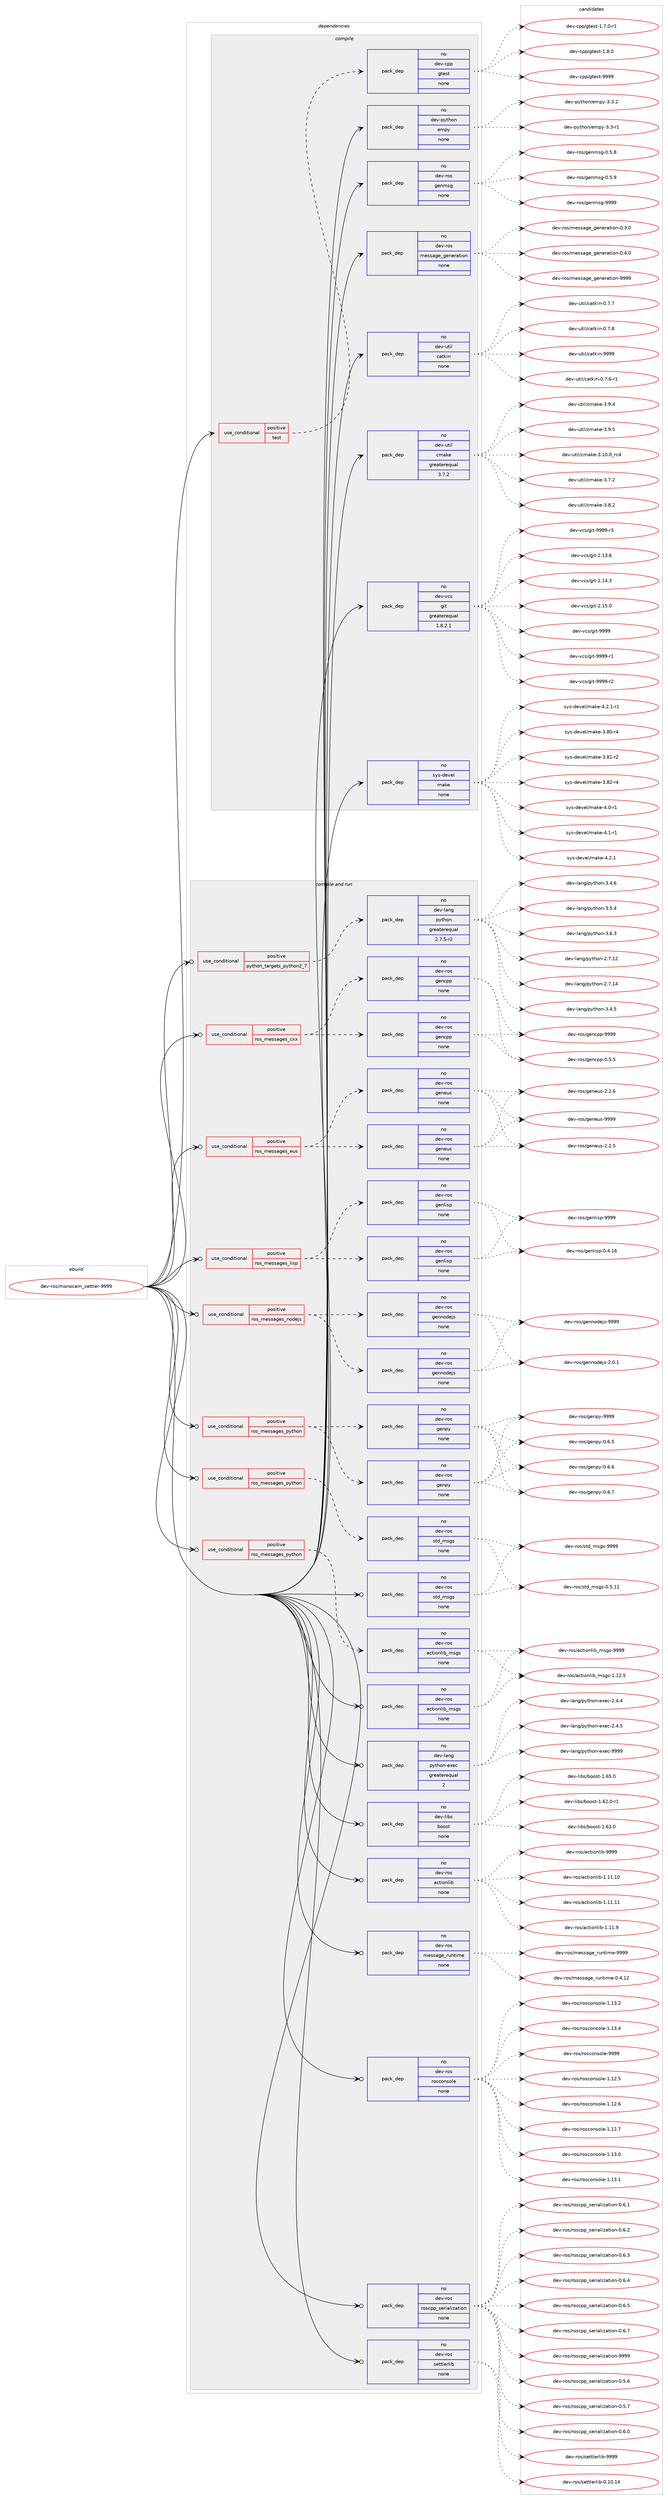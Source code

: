 digraph prolog {

# *************
# Graph options
# *************

newrank=true;
concentrate=true;
compound=true;
graph [rankdir=LR,fontname=Helvetica,fontsize=10,ranksep=1.5];#, ranksep=2.5, nodesep=0.2];
edge  [arrowhead=vee];
node  [fontname=Helvetica,fontsize=10];

# **********
# The ebuild
# **********

subgraph cluster_leftcol {
color=gray;
rank=same;
label=<<i>ebuild</i>>;
id [label="dev-ros/monocam_settler-9999", color=red, width=4, href="../dev-ros/monocam_settler-9999.svg"];
}

# ****************
# The dependencies
# ****************

subgraph cluster_midcol {
color=gray;
label=<<i>dependencies</i>>;
subgraph cluster_compile {
fillcolor="#eeeeee";
style=filled;
label=<<i>compile</i>>;
subgraph cond45803 {
dependency204711 [label=<<TABLE BORDER="0" CELLBORDER="1" CELLSPACING="0" CELLPADDING="4"><TR><TD ROWSPAN="3" CELLPADDING="10">use_conditional</TD></TR><TR><TD>positive</TD></TR><TR><TD>test</TD></TR></TABLE>>, shape=none, color=red];
subgraph pack154921 {
dependency204712 [label=<<TABLE BORDER="0" CELLBORDER="1" CELLSPACING="0" CELLPADDING="4" WIDTH="220"><TR><TD ROWSPAN="6" CELLPADDING="30">pack_dep</TD></TR><TR><TD WIDTH="110">no</TD></TR><TR><TD>dev-cpp</TD></TR><TR><TD>gtest</TD></TR><TR><TD>none</TD></TR><TR><TD></TD></TR></TABLE>>, shape=none, color=blue];
}
dependency204711:e -> dependency204712:w [weight=20,style="dashed",arrowhead="vee"];
}
id:e -> dependency204711:w [weight=20,style="solid",arrowhead="vee"];
subgraph pack154922 {
dependency204713 [label=<<TABLE BORDER="0" CELLBORDER="1" CELLSPACING="0" CELLPADDING="4" WIDTH="220"><TR><TD ROWSPAN="6" CELLPADDING="30">pack_dep</TD></TR><TR><TD WIDTH="110">no</TD></TR><TR><TD>dev-python</TD></TR><TR><TD>empy</TD></TR><TR><TD>none</TD></TR><TR><TD></TD></TR></TABLE>>, shape=none, color=blue];
}
id:e -> dependency204713:w [weight=20,style="solid",arrowhead="vee"];
subgraph pack154923 {
dependency204714 [label=<<TABLE BORDER="0" CELLBORDER="1" CELLSPACING="0" CELLPADDING="4" WIDTH="220"><TR><TD ROWSPAN="6" CELLPADDING="30">pack_dep</TD></TR><TR><TD WIDTH="110">no</TD></TR><TR><TD>dev-ros</TD></TR><TR><TD>genmsg</TD></TR><TR><TD>none</TD></TR><TR><TD></TD></TR></TABLE>>, shape=none, color=blue];
}
id:e -> dependency204714:w [weight=20,style="solid",arrowhead="vee"];
subgraph pack154924 {
dependency204715 [label=<<TABLE BORDER="0" CELLBORDER="1" CELLSPACING="0" CELLPADDING="4" WIDTH="220"><TR><TD ROWSPAN="6" CELLPADDING="30">pack_dep</TD></TR><TR><TD WIDTH="110">no</TD></TR><TR><TD>dev-ros</TD></TR><TR><TD>message_generation</TD></TR><TR><TD>none</TD></TR><TR><TD></TD></TR></TABLE>>, shape=none, color=blue];
}
id:e -> dependency204715:w [weight=20,style="solid",arrowhead="vee"];
subgraph pack154925 {
dependency204716 [label=<<TABLE BORDER="0" CELLBORDER="1" CELLSPACING="0" CELLPADDING="4" WIDTH="220"><TR><TD ROWSPAN="6" CELLPADDING="30">pack_dep</TD></TR><TR><TD WIDTH="110">no</TD></TR><TR><TD>dev-util</TD></TR><TR><TD>catkin</TD></TR><TR><TD>none</TD></TR><TR><TD></TD></TR></TABLE>>, shape=none, color=blue];
}
id:e -> dependency204716:w [weight=20,style="solid",arrowhead="vee"];
subgraph pack154926 {
dependency204717 [label=<<TABLE BORDER="0" CELLBORDER="1" CELLSPACING="0" CELLPADDING="4" WIDTH="220"><TR><TD ROWSPAN="6" CELLPADDING="30">pack_dep</TD></TR><TR><TD WIDTH="110">no</TD></TR><TR><TD>dev-util</TD></TR><TR><TD>cmake</TD></TR><TR><TD>greaterequal</TD></TR><TR><TD>3.7.2</TD></TR></TABLE>>, shape=none, color=blue];
}
id:e -> dependency204717:w [weight=20,style="solid",arrowhead="vee"];
subgraph pack154927 {
dependency204718 [label=<<TABLE BORDER="0" CELLBORDER="1" CELLSPACING="0" CELLPADDING="4" WIDTH="220"><TR><TD ROWSPAN="6" CELLPADDING="30">pack_dep</TD></TR><TR><TD WIDTH="110">no</TD></TR><TR><TD>dev-vcs</TD></TR><TR><TD>git</TD></TR><TR><TD>greaterequal</TD></TR><TR><TD>1.8.2.1</TD></TR></TABLE>>, shape=none, color=blue];
}
id:e -> dependency204718:w [weight=20,style="solid",arrowhead="vee"];
subgraph pack154928 {
dependency204719 [label=<<TABLE BORDER="0" CELLBORDER="1" CELLSPACING="0" CELLPADDING="4" WIDTH="220"><TR><TD ROWSPAN="6" CELLPADDING="30">pack_dep</TD></TR><TR><TD WIDTH="110">no</TD></TR><TR><TD>sys-devel</TD></TR><TR><TD>make</TD></TR><TR><TD>none</TD></TR><TR><TD></TD></TR></TABLE>>, shape=none, color=blue];
}
id:e -> dependency204719:w [weight=20,style="solid",arrowhead="vee"];
}
subgraph cluster_compileandrun {
fillcolor="#eeeeee";
style=filled;
label=<<i>compile and run</i>>;
subgraph cond45804 {
dependency204720 [label=<<TABLE BORDER="0" CELLBORDER="1" CELLSPACING="0" CELLPADDING="4"><TR><TD ROWSPAN="3" CELLPADDING="10">use_conditional</TD></TR><TR><TD>positive</TD></TR><TR><TD>python_targets_python2_7</TD></TR></TABLE>>, shape=none, color=red];
subgraph pack154929 {
dependency204721 [label=<<TABLE BORDER="0" CELLBORDER="1" CELLSPACING="0" CELLPADDING="4" WIDTH="220"><TR><TD ROWSPAN="6" CELLPADDING="30">pack_dep</TD></TR><TR><TD WIDTH="110">no</TD></TR><TR><TD>dev-lang</TD></TR><TR><TD>python</TD></TR><TR><TD>greaterequal</TD></TR><TR><TD>2.7.5-r2</TD></TR></TABLE>>, shape=none, color=blue];
}
dependency204720:e -> dependency204721:w [weight=20,style="dashed",arrowhead="vee"];
}
id:e -> dependency204720:w [weight=20,style="solid",arrowhead="odotvee"];
subgraph cond45805 {
dependency204722 [label=<<TABLE BORDER="0" CELLBORDER="1" CELLSPACING="0" CELLPADDING="4"><TR><TD ROWSPAN="3" CELLPADDING="10">use_conditional</TD></TR><TR><TD>positive</TD></TR><TR><TD>ros_messages_cxx</TD></TR></TABLE>>, shape=none, color=red];
subgraph pack154930 {
dependency204723 [label=<<TABLE BORDER="0" CELLBORDER="1" CELLSPACING="0" CELLPADDING="4" WIDTH="220"><TR><TD ROWSPAN="6" CELLPADDING="30">pack_dep</TD></TR><TR><TD WIDTH="110">no</TD></TR><TR><TD>dev-ros</TD></TR><TR><TD>gencpp</TD></TR><TR><TD>none</TD></TR><TR><TD></TD></TR></TABLE>>, shape=none, color=blue];
}
dependency204722:e -> dependency204723:w [weight=20,style="dashed",arrowhead="vee"];
subgraph pack154931 {
dependency204724 [label=<<TABLE BORDER="0" CELLBORDER="1" CELLSPACING="0" CELLPADDING="4" WIDTH="220"><TR><TD ROWSPAN="6" CELLPADDING="30">pack_dep</TD></TR><TR><TD WIDTH="110">no</TD></TR><TR><TD>dev-ros</TD></TR><TR><TD>gencpp</TD></TR><TR><TD>none</TD></TR><TR><TD></TD></TR></TABLE>>, shape=none, color=blue];
}
dependency204722:e -> dependency204724:w [weight=20,style="dashed",arrowhead="vee"];
}
id:e -> dependency204722:w [weight=20,style="solid",arrowhead="odotvee"];
subgraph cond45806 {
dependency204725 [label=<<TABLE BORDER="0" CELLBORDER="1" CELLSPACING="0" CELLPADDING="4"><TR><TD ROWSPAN="3" CELLPADDING="10">use_conditional</TD></TR><TR><TD>positive</TD></TR><TR><TD>ros_messages_eus</TD></TR></TABLE>>, shape=none, color=red];
subgraph pack154932 {
dependency204726 [label=<<TABLE BORDER="0" CELLBORDER="1" CELLSPACING="0" CELLPADDING="4" WIDTH="220"><TR><TD ROWSPAN="6" CELLPADDING="30">pack_dep</TD></TR><TR><TD WIDTH="110">no</TD></TR><TR><TD>dev-ros</TD></TR><TR><TD>geneus</TD></TR><TR><TD>none</TD></TR><TR><TD></TD></TR></TABLE>>, shape=none, color=blue];
}
dependency204725:e -> dependency204726:w [weight=20,style="dashed",arrowhead="vee"];
subgraph pack154933 {
dependency204727 [label=<<TABLE BORDER="0" CELLBORDER="1" CELLSPACING="0" CELLPADDING="4" WIDTH="220"><TR><TD ROWSPAN="6" CELLPADDING="30">pack_dep</TD></TR><TR><TD WIDTH="110">no</TD></TR><TR><TD>dev-ros</TD></TR><TR><TD>geneus</TD></TR><TR><TD>none</TD></TR><TR><TD></TD></TR></TABLE>>, shape=none, color=blue];
}
dependency204725:e -> dependency204727:w [weight=20,style="dashed",arrowhead="vee"];
}
id:e -> dependency204725:w [weight=20,style="solid",arrowhead="odotvee"];
subgraph cond45807 {
dependency204728 [label=<<TABLE BORDER="0" CELLBORDER="1" CELLSPACING="0" CELLPADDING="4"><TR><TD ROWSPAN="3" CELLPADDING="10">use_conditional</TD></TR><TR><TD>positive</TD></TR><TR><TD>ros_messages_lisp</TD></TR></TABLE>>, shape=none, color=red];
subgraph pack154934 {
dependency204729 [label=<<TABLE BORDER="0" CELLBORDER="1" CELLSPACING="0" CELLPADDING="4" WIDTH="220"><TR><TD ROWSPAN="6" CELLPADDING="30">pack_dep</TD></TR><TR><TD WIDTH="110">no</TD></TR><TR><TD>dev-ros</TD></TR><TR><TD>genlisp</TD></TR><TR><TD>none</TD></TR><TR><TD></TD></TR></TABLE>>, shape=none, color=blue];
}
dependency204728:e -> dependency204729:w [weight=20,style="dashed",arrowhead="vee"];
subgraph pack154935 {
dependency204730 [label=<<TABLE BORDER="0" CELLBORDER="1" CELLSPACING="0" CELLPADDING="4" WIDTH="220"><TR><TD ROWSPAN="6" CELLPADDING="30">pack_dep</TD></TR><TR><TD WIDTH="110">no</TD></TR><TR><TD>dev-ros</TD></TR><TR><TD>genlisp</TD></TR><TR><TD>none</TD></TR><TR><TD></TD></TR></TABLE>>, shape=none, color=blue];
}
dependency204728:e -> dependency204730:w [weight=20,style="dashed",arrowhead="vee"];
}
id:e -> dependency204728:w [weight=20,style="solid",arrowhead="odotvee"];
subgraph cond45808 {
dependency204731 [label=<<TABLE BORDER="0" CELLBORDER="1" CELLSPACING="0" CELLPADDING="4"><TR><TD ROWSPAN="3" CELLPADDING="10">use_conditional</TD></TR><TR><TD>positive</TD></TR><TR><TD>ros_messages_nodejs</TD></TR></TABLE>>, shape=none, color=red];
subgraph pack154936 {
dependency204732 [label=<<TABLE BORDER="0" CELLBORDER="1" CELLSPACING="0" CELLPADDING="4" WIDTH="220"><TR><TD ROWSPAN="6" CELLPADDING="30">pack_dep</TD></TR><TR><TD WIDTH="110">no</TD></TR><TR><TD>dev-ros</TD></TR><TR><TD>gennodejs</TD></TR><TR><TD>none</TD></TR><TR><TD></TD></TR></TABLE>>, shape=none, color=blue];
}
dependency204731:e -> dependency204732:w [weight=20,style="dashed",arrowhead="vee"];
subgraph pack154937 {
dependency204733 [label=<<TABLE BORDER="0" CELLBORDER="1" CELLSPACING="0" CELLPADDING="4" WIDTH="220"><TR><TD ROWSPAN="6" CELLPADDING="30">pack_dep</TD></TR><TR><TD WIDTH="110">no</TD></TR><TR><TD>dev-ros</TD></TR><TR><TD>gennodejs</TD></TR><TR><TD>none</TD></TR><TR><TD></TD></TR></TABLE>>, shape=none, color=blue];
}
dependency204731:e -> dependency204733:w [weight=20,style="dashed",arrowhead="vee"];
}
id:e -> dependency204731:w [weight=20,style="solid",arrowhead="odotvee"];
subgraph cond45809 {
dependency204734 [label=<<TABLE BORDER="0" CELLBORDER="1" CELLSPACING="0" CELLPADDING="4"><TR><TD ROWSPAN="3" CELLPADDING="10">use_conditional</TD></TR><TR><TD>positive</TD></TR><TR><TD>ros_messages_python</TD></TR></TABLE>>, shape=none, color=red];
subgraph pack154938 {
dependency204735 [label=<<TABLE BORDER="0" CELLBORDER="1" CELLSPACING="0" CELLPADDING="4" WIDTH="220"><TR><TD ROWSPAN="6" CELLPADDING="30">pack_dep</TD></TR><TR><TD WIDTH="110">no</TD></TR><TR><TD>dev-ros</TD></TR><TR><TD>actionlib_msgs</TD></TR><TR><TD>none</TD></TR><TR><TD></TD></TR></TABLE>>, shape=none, color=blue];
}
dependency204734:e -> dependency204735:w [weight=20,style="dashed",arrowhead="vee"];
}
id:e -> dependency204734:w [weight=20,style="solid",arrowhead="odotvee"];
subgraph cond45810 {
dependency204736 [label=<<TABLE BORDER="0" CELLBORDER="1" CELLSPACING="0" CELLPADDING="4"><TR><TD ROWSPAN="3" CELLPADDING="10">use_conditional</TD></TR><TR><TD>positive</TD></TR><TR><TD>ros_messages_python</TD></TR></TABLE>>, shape=none, color=red];
subgraph pack154939 {
dependency204737 [label=<<TABLE BORDER="0" CELLBORDER="1" CELLSPACING="0" CELLPADDING="4" WIDTH="220"><TR><TD ROWSPAN="6" CELLPADDING="30">pack_dep</TD></TR><TR><TD WIDTH="110">no</TD></TR><TR><TD>dev-ros</TD></TR><TR><TD>genpy</TD></TR><TR><TD>none</TD></TR><TR><TD></TD></TR></TABLE>>, shape=none, color=blue];
}
dependency204736:e -> dependency204737:w [weight=20,style="dashed",arrowhead="vee"];
subgraph pack154940 {
dependency204738 [label=<<TABLE BORDER="0" CELLBORDER="1" CELLSPACING="0" CELLPADDING="4" WIDTH="220"><TR><TD ROWSPAN="6" CELLPADDING="30">pack_dep</TD></TR><TR><TD WIDTH="110">no</TD></TR><TR><TD>dev-ros</TD></TR><TR><TD>genpy</TD></TR><TR><TD>none</TD></TR><TR><TD></TD></TR></TABLE>>, shape=none, color=blue];
}
dependency204736:e -> dependency204738:w [weight=20,style="dashed",arrowhead="vee"];
}
id:e -> dependency204736:w [weight=20,style="solid",arrowhead="odotvee"];
subgraph cond45811 {
dependency204739 [label=<<TABLE BORDER="0" CELLBORDER="1" CELLSPACING="0" CELLPADDING="4"><TR><TD ROWSPAN="3" CELLPADDING="10">use_conditional</TD></TR><TR><TD>positive</TD></TR><TR><TD>ros_messages_python</TD></TR></TABLE>>, shape=none, color=red];
subgraph pack154941 {
dependency204740 [label=<<TABLE BORDER="0" CELLBORDER="1" CELLSPACING="0" CELLPADDING="4" WIDTH="220"><TR><TD ROWSPAN="6" CELLPADDING="30">pack_dep</TD></TR><TR><TD WIDTH="110">no</TD></TR><TR><TD>dev-ros</TD></TR><TR><TD>std_msgs</TD></TR><TR><TD>none</TD></TR><TR><TD></TD></TR></TABLE>>, shape=none, color=blue];
}
dependency204739:e -> dependency204740:w [weight=20,style="dashed",arrowhead="vee"];
}
id:e -> dependency204739:w [weight=20,style="solid",arrowhead="odotvee"];
subgraph pack154942 {
dependency204741 [label=<<TABLE BORDER="0" CELLBORDER="1" CELLSPACING="0" CELLPADDING="4" WIDTH="220"><TR><TD ROWSPAN="6" CELLPADDING="30">pack_dep</TD></TR><TR><TD WIDTH="110">no</TD></TR><TR><TD>dev-lang</TD></TR><TR><TD>python-exec</TD></TR><TR><TD>greaterequal</TD></TR><TR><TD>2</TD></TR></TABLE>>, shape=none, color=blue];
}
id:e -> dependency204741:w [weight=20,style="solid",arrowhead="odotvee"];
subgraph pack154943 {
dependency204742 [label=<<TABLE BORDER="0" CELLBORDER="1" CELLSPACING="0" CELLPADDING="4" WIDTH="220"><TR><TD ROWSPAN="6" CELLPADDING="30">pack_dep</TD></TR><TR><TD WIDTH="110">no</TD></TR><TR><TD>dev-libs</TD></TR><TR><TD>boost</TD></TR><TR><TD>none</TD></TR><TR><TD></TD></TR></TABLE>>, shape=none, color=blue];
}
id:e -> dependency204742:w [weight=20,style="solid",arrowhead="odotvee"];
subgraph pack154944 {
dependency204743 [label=<<TABLE BORDER="0" CELLBORDER="1" CELLSPACING="0" CELLPADDING="4" WIDTH="220"><TR><TD ROWSPAN="6" CELLPADDING="30">pack_dep</TD></TR><TR><TD WIDTH="110">no</TD></TR><TR><TD>dev-ros</TD></TR><TR><TD>actionlib</TD></TR><TR><TD>none</TD></TR><TR><TD></TD></TR></TABLE>>, shape=none, color=blue];
}
id:e -> dependency204743:w [weight=20,style="solid",arrowhead="odotvee"];
subgraph pack154945 {
dependency204744 [label=<<TABLE BORDER="0" CELLBORDER="1" CELLSPACING="0" CELLPADDING="4" WIDTH="220"><TR><TD ROWSPAN="6" CELLPADDING="30">pack_dep</TD></TR><TR><TD WIDTH="110">no</TD></TR><TR><TD>dev-ros</TD></TR><TR><TD>actionlib_msgs</TD></TR><TR><TD>none</TD></TR><TR><TD></TD></TR></TABLE>>, shape=none, color=blue];
}
id:e -> dependency204744:w [weight=20,style="solid",arrowhead="odotvee"];
subgraph pack154946 {
dependency204745 [label=<<TABLE BORDER="0" CELLBORDER="1" CELLSPACING="0" CELLPADDING="4" WIDTH="220"><TR><TD ROWSPAN="6" CELLPADDING="30">pack_dep</TD></TR><TR><TD WIDTH="110">no</TD></TR><TR><TD>dev-ros</TD></TR><TR><TD>message_runtime</TD></TR><TR><TD>none</TD></TR><TR><TD></TD></TR></TABLE>>, shape=none, color=blue];
}
id:e -> dependency204745:w [weight=20,style="solid",arrowhead="odotvee"];
subgraph pack154947 {
dependency204746 [label=<<TABLE BORDER="0" CELLBORDER="1" CELLSPACING="0" CELLPADDING="4" WIDTH="220"><TR><TD ROWSPAN="6" CELLPADDING="30">pack_dep</TD></TR><TR><TD WIDTH="110">no</TD></TR><TR><TD>dev-ros</TD></TR><TR><TD>rosconsole</TD></TR><TR><TD>none</TD></TR><TR><TD></TD></TR></TABLE>>, shape=none, color=blue];
}
id:e -> dependency204746:w [weight=20,style="solid",arrowhead="odotvee"];
subgraph pack154948 {
dependency204747 [label=<<TABLE BORDER="0" CELLBORDER="1" CELLSPACING="0" CELLPADDING="4" WIDTH="220"><TR><TD ROWSPAN="6" CELLPADDING="30">pack_dep</TD></TR><TR><TD WIDTH="110">no</TD></TR><TR><TD>dev-ros</TD></TR><TR><TD>roscpp_serialization</TD></TR><TR><TD>none</TD></TR><TR><TD></TD></TR></TABLE>>, shape=none, color=blue];
}
id:e -> dependency204747:w [weight=20,style="solid",arrowhead="odotvee"];
subgraph pack154949 {
dependency204748 [label=<<TABLE BORDER="0" CELLBORDER="1" CELLSPACING="0" CELLPADDING="4" WIDTH="220"><TR><TD ROWSPAN="6" CELLPADDING="30">pack_dep</TD></TR><TR><TD WIDTH="110">no</TD></TR><TR><TD>dev-ros</TD></TR><TR><TD>settlerlib</TD></TR><TR><TD>none</TD></TR><TR><TD></TD></TR></TABLE>>, shape=none, color=blue];
}
id:e -> dependency204748:w [weight=20,style="solid",arrowhead="odotvee"];
subgraph pack154950 {
dependency204749 [label=<<TABLE BORDER="0" CELLBORDER="1" CELLSPACING="0" CELLPADDING="4" WIDTH="220"><TR><TD ROWSPAN="6" CELLPADDING="30">pack_dep</TD></TR><TR><TD WIDTH="110">no</TD></TR><TR><TD>dev-ros</TD></TR><TR><TD>std_msgs</TD></TR><TR><TD>none</TD></TR><TR><TD></TD></TR></TABLE>>, shape=none, color=blue];
}
id:e -> dependency204749:w [weight=20,style="solid",arrowhead="odotvee"];
}
subgraph cluster_run {
fillcolor="#eeeeee";
style=filled;
label=<<i>run</i>>;
}
}

# **************
# The candidates
# **************

subgraph cluster_choices {
rank=same;
color=gray;
label=<<i>candidates</i>>;

subgraph choice154921 {
color=black;
nodesep=1;
choice1001011184599112112471031161011151164549465546484511449 [label="dev-cpp/gtest-1.7.0-r1", color=red, width=4,href="../dev-cpp/gtest-1.7.0-r1.svg"];
choice100101118459911211247103116101115116454946564648 [label="dev-cpp/gtest-1.8.0", color=red, width=4,href="../dev-cpp/gtest-1.8.0.svg"];
choice1001011184599112112471031161011151164557575757 [label="dev-cpp/gtest-9999", color=red, width=4,href="../dev-cpp/gtest-9999.svg"];
dependency204712:e -> choice1001011184599112112471031161011151164549465546484511449:w [style=dotted,weight="100"];
dependency204712:e -> choice100101118459911211247103116101115116454946564648:w [style=dotted,weight="100"];
dependency204712:e -> choice1001011184599112112471031161011151164557575757:w [style=dotted,weight="100"];
}
subgraph choice154922 {
color=black;
nodesep=1;
choice1001011184511212111610411111047101109112121455146514511449 [label="dev-python/empy-3.3-r1", color=red, width=4,href="../dev-python/empy-3.3-r1.svg"];
choice1001011184511212111610411111047101109112121455146514650 [label="dev-python/empy-3.3.2", color=red, width=4,href="../dev-python/empy-3.3.2.svg"];
dependency204713:e -> choice1001011184511212111610411111047101109112121455146514511449:w [style=dotted,weight="100"];
dependency204713:e -> choice1001011184511212111610411111047101109112121455146514650:w [style=dotted,weight="100"];
}
subgraph choice154923 {
color=black;
nodesep=1;
choice1001011184511411111547103101110109115103454846534656 [label="dev-ros/genmsg-0.5.8", color=red, width=4,href="../dev-ros/genmsg-0.5.8.svg"];
choice1001011184511411111547103101110109115103454846534657 [label="dev-ros/genmsg-0.5.9", color=red, width=4,href="../dev-ros/genmsg-0.5.9.svg"];
choice10010111845114111115471031011101091151034557575757 [label="dev-ros/genmsg-9999", color=red, width=4,href="../dev-ros/genmsg-9999.svg"];
dependency204714:e -> choice1001011184511411111547103101110109115103454846534656:w [style=dotted,weight="100"];
dependency204714:e -> choice1001011184511411111547103101110109115103454846534657:w [style=dotted,weight="100"];
dependency204714:e -> choice10010111845114111115471031011101091151034557575757:w [style=dotted,weight="100"];
}
subgraph choice154924 {
color=black;
nodesep=1;
choice1001011184511411111547109101115115971031019510310111010111497116105111110454846514648 [label="dev-ros/message_generation-0.3.0", color=red, width=4,href="../dev-ros/message_generation-0.3.0.svg"];
choice1001011184511411111547109101115115971031019510310111010111497116105111110454846524648 [label="dev-ros/message_generation-0.4.0", color=red, width=4,href="../dev-ros/message_generation-0.4.0.svg"];
choice10010111845114111115471091011151159710310195103101110101114971161051111104557575757 [label="dev-ros/message_generation-9999", color=red, width=4,href="../dev-ros/message_generation-9999.svg"];
dependency204715:e -> choice1001011184511411111547109101115115971031019510310111010111497116105111110454846514648:w [style=dotted,weight="100"];
dependency204715:e -> choice1001011184511411111547109101115115971031019510310111010111497116105111110454846524648:w [style=dotted,weight="100"];
dependency204715:e -> choice10010111845114111115471091011151159710310195103101110101114971161051111104557575757:w [style=dotted,weight="100"];
}
subgraph choice154925 {
color=black;
nodesep=1;
choice100101118451171161051084799971161071051104548465546544511449 [label="dev-util/catkin-0.7.6-r1", color=red, width=4,href="../dev-util/catkin-0.7.6-r1.svg"];
choice10010111845117116105108479997116107105110454846554655 [label="dev-util/catkin-0.7.7", color=red, width=4,href="../dev-util/catkin-0.7.7.svg"];
choice10010111845117116105108479997116107105110454846554656 [label="dev-util/catkin-0.7.8", color=red, width=4,href="../dev-util/catkin-0.7.8.svg"];
choice100101118451171161051084799971161071051104557575757 [label="dev-util/catkin-9999", color=red, width=4,href="../dev-util/catkin-9999.svg"];
dependency204716:e -> choice100101118451171161051084799971161071051104548465546544511449:w [style=dotted,weight="100"];
dependency204716:e -> choice10010111845117116105108479997116107105110454846554655:w [style=dotted,weight="100"];
dependency204716:e -> choice10010111845117116105108479997116107105110454846554656:w [style=dotted,weight="100"];
dependency204716:e -> choice100101118451171161051084799971161071051104557575757:w [style=dotted,weight="100"];
}
subgraph choice154926 {
color=black;
nodesep=1;
choice1001011184511711610510847991099710710145514649484648951149952 [label="dev-util/cmake-3.10.0_rc4", color=red, width=4,href="../dev-util/cmake-3.10.0_rc4.svg"];
choice10010111845117116105108479910997107101455146554650 [label="dev-util/cmake-3.7.2", color=red, width=4,href="../dev-util/cmake-3.7.2.svg"];
choice10010111845117116105108479910997107101455146564650 [label="dev-util/cmake-3.8.2", color=red, width=4,href="../dev-util/cmake-3.8.2.svg"];
choice10010111845117116105108479910997107101455146574652 [label="dev-util/cmake-3.9.4", color=red, width=4,href="../dev-util/cmake-3.9.4.svg"];
choice10010111845117116105108479910997107101455146574653 [label="dev-util/cmake-3.9.5", color=red, width=4,href="../dev-util/cmake-3.9.5.svg"];
dependency204717:e -> choice1001011184511711610510847991099710710145514649484648951149952:w [style=dotted,weight="100"];
dependency204717:e -> choice10010111845117116105108479910997107101455146554650:w [style=dotted,weight="100"];
dependency204717:e -> choice10010111845117116105108479910997107101455146564650:w [style=dotted,weight="100"];
dependency204717:e -> choice10010111845117116105108479910997107101455146574652:w [style=dotted,weight="100"];
dependency204717:e -> choice10010111845117116105108479910997107101455146574653:w [style=dotted,weight="100"];
}
subgraph choice154927 {
color=black;
nodesep=1;
choice10010111845118991154710310511645504649514654 [label="dev-vcs/git-2.13.6", color=red, width=4,href="../dev-vcs/git-2.13.6.svg"];
choice10010111845118991154710310511645504649524651 [label="dev-vcs/git-2.14.3", color=red, width=4,href="../dev-vcs/git-2.14.3.svg"];
choice10010111845118991154710310511645504649534648 [label="dev-vcs/git-2.15.0", color=red, width=4,href="../dev-vcs/git-2.15.0.svg"];
choice1001011184511899115471031051164557575757 [label="dev-vcs/git-9999", color=red, width=4,href="../dev-vcs/git-9999.svg"];
choice10010111845118991154710310511645575757574511449 [label="dev-vcs/git-9999-r1", color=red, width=4,href="../dev-vcs/git-9999-r1.svg"];
choice10010111845118991154710310511645575757574511450 [label="dev-vcs/git-9999-r2", color=red, width=4,href="../dev-vcs/git-9999-r2.svg"];
choice10010111845118991154710310511645575757574511451 [label="dev-vcs/git-9999-r3", color=red, width=4,href="../dev-vcs/git-9999-r3.svg"];
dependency204718:e -> choice10010111845118991154710310511645504649514654:w [style=dotted,weight="100"];
dependency204718:e -> choice10010111845118991154710310511645504649524651:w [style=dotted,weight="100"];
dependency204718:e -> choice10010111845118991154710310511645504649534648:w [style=dotted,weight="100"];
dependency204718:e -> choice1001011184511899115471031051164557575757:w [style=dotted,weight="100"];
dependency204718:e -> choice10010111845118991154710310511645575757574511449:w [style=dotted,weight="100"];
dependency204718:e -> choice10010111845118991154710310511645575757574511450:w [style=dotted,weight="100"];
dependency204718:e -> choice10010111845118991154710310511645575757574511451:w [style=dotted,weight="100"];
}
subgraph choice154928 {
color=black;
nodesep=1;
choice11512111545100101118101108471099710710145514656484511452 [label="sys-devel/make-3.80-r4", color=red, width=4,href="../sys-devel/make-3.80-r4.svg"];
choice11512111545100101118101108471099710710145514656494511450 [label="sys-devel/make-3.81-r2", color=red, width=4,href="../sys-devel/make-3.81-r2.svg"];
choice11512111545100101118101108471099710710145514656504511452 [label="sys-devel/make-3.82-r4", color=red, width=4,href="../sys-devel/make-3.82-r4.svg"];
choice115121115451001011181011084710997107101455246484511449 [label="sys-devel/make-4.0-r1", color=red, width=4,href="../sys-devel/make-4.0-r1.svg"];
choice115121115451001011181011084710997107101455246494511449 [label="sys-devel/make-4.1-r1", color=red, width=4,href="../sys-devel/make-4.1-r1.svg"];
choice115121115451001011181011084710997107101455246504649 [label="sys-devel/make-4.2.1", color=red, width=4,href="../sys-devel/make-4.2.1.svg"];
choice1151211154510010111810110847109971071014552465046494511449 [label="sys-devel/make-4.2.1-r1", color=red, width=4,href="../sys-devel/make-4.2.1-r1.svg"];
dependency204719:e -> choice11512111545100101118101108471099710710145514656484511452:w [style=dotted,weight="100"];
dependency204719:e -> choice11512111545100101118101108471099710710145514656494511450:w [style=dotted,weight="100"];
dependency204719:e -> choice11512111545100101118101108471099710710145514656504511452:w [style=dotted,weight="100"];
dependency204719:e -> choice115121115451001011181011084710997107101455246484511449:w [style=dotted,weight="100"];
dependency204719:e -> choice115121115451001011181011084710997107101455246494511449:w [style=dotted,weight="100"];
dependency204719:e -> choice115121115451001011181011084710997107101455246504649:w [style=dotted,weight="100"];
dependency204719:e -> choice1151211154510010111810110847109971071014552465046494511449:w [style=dotted,weight="100"];
}
subgraph choice154929 {
color=black;
nodesep=1;
choice10010111845108971101034711212111610411111045504655464950 [label="dev-lang/python-2.7.12", color=red, width=4,href="../dev-lang/python-2.7.12.svg"];
choice10010111845108971101034711212111610411111045504655464952 [label="dev-lang/python-2.7.14", color=red, width=4,href="../dev-lang/python-2.7.14.svg"];
choice100101118451089711010347112121116104111110455146524653 [label="dev-lang/python-3.4.5", color=red, width=4,href="../dev-lang/python-3.4.5.svg"];
choice100101118451089711010347112121116104111110455146524654 [label="dev-lang/python-3.4.6", color=red, width=4,href="../dev-lang/python-3.4.6.svg"];
choice100101118451089711010347112121116104111110455146534652 [label="dev-lang/python-3.5.4", color=red, width=4,href="../dev-lang/python-3.5.4.svg"];
choice100101118451089711010347112121116104111110455146544651 [label="dev-lang/python-3.6.3", color=red, width=4,href="../dev-lang/python-3.6.3.svg"];
dependency204721:e -> choice10010111845108971101034711212111610411111045504655464950:w [style=dotted,weight="100"];
dependency204721:e -> choice10010111845108971101034711212111610411111045504655464952:w [style=dotted,weight="100"];
dependency204721:e -> choice100101118451089711010347112121116104111110455146524653:w [style=dotted,weight="100"];
dependency204721:e -> choice100101118451089711010347112121116104111110455146524654:w [style=dotted,weight="100"];
dependency204721:e -> choice100101118451089711010347112121116104111110455146534652:w [style=dotted,weight="100"];
dependency204721:e -> choice100101118451089711010347112121116104111110455146544651:w [style=dotted,weight="100"];
}
subgraph choice154930 {
color=black;
nodesep=1;
choice100101118451141111154710310111099112112454846534653 [label="dev-ros/gencpp-0.5.5", color=red, width=4,href="../dev-ros/gencpp-0.5.5.svg"];
choice1001011184511411111547103101110991121124557575757 [label="dev-ros/gencpp-9999", color=red, width=4,href="../dev-ros/gencpp-9999.svg"];
dependency204723:e -> choice100101118451141111154710310111099112112454846534653:w [style=dotted,weight="100"];
dependency204723:e -> choice1001011184511411111547103101110991121124557575757:w [style=dotted,weight="100"];
}
subgraph choice154931 {
color=black;
nodesep=1;
choice100101118451141111154710310111099112112454846534653 [label="dev-ros/gencpp-0.5.5", color=red, width=4,href="../dev-ros/gencpp-0.5.5.svg"];
choice1001011184511411111547103101110991121124557575757 [label="dev-ros/gencpp-9999", color=red, width=4,href="../dev-ros/gencpp-9999.svg"];
dependency204724:e -> choice100101118451141111154710310111099112112454846534653:w [style=dotted,weight="100"];
dependency204724:e -> choice1001011184511411111547103101110991121124557575757:w [style=dotted,weight="100"];
}
subgraph choice154932 {
color=black;
nodesep=1;
choice1001011184511411111547103101110101117115455046504653 [label="dev-ros/geneus-2.2.5", color=red, width=4,href="../dev-ros/geneus-2.2.5.svg"];
choice1001011184511411111547103101110101117115455046504654 [label="dev-ros/geneus-2.2.6", color=red, width=4,href="../dev-ros/geneus-2.2.6.svg"];
choice10010111845114111115471031011101011171154557575757 [label="dev-ros/geneus-9999", color=red, width=4,href="../dev-ros/geneus-9999.svg"];
dependency204726:e -> choice1001011184511411111547103101110101117115455046504653:w [style=dotted,weight="100"];
dependency204726:e -> choice1001011184511411111547103101110101117115455046504654:w [style=dotted,weight="100"];
dependency204726:e -> choice10010111845114111115471031011101011171154557575757:w [style=dotted,weight="100"];
}
subgraph choice154933 {
color=black;
nodesep=1;
choice1001011184511411111547103101110101117115455046504653 [label="dev-ros/geneus-2.2.5", color=red, width=4,href="../dev-ros/geneus-2.2.5.svg"];
choice1001011184511411111547103101110101117115455046504654 [label="dev-ros/geneus-2.2.6", color=red, width=4,href="../dev-ros/geneus-2.2.6.svg"];
choice10010111845114111115471031011101011171154557575757 [label="dev-ros/geneus-9999", color=red, width=4,href="../dev-ros/geneus-9999.svg"];
dependency204727:e -> choice1001011184511411111547103101110101117115455046504653:w [style=dotted,weight="100"];
dependency204727:e -> choice1001011184511411111547103101110101117115455046504654:w [style=dotted,weight="100"];
dependency204727:e -> choice10010111845114111115471031011101011171154557575757:w [style=dotted,weight="100"];
}
subgraph choice154934 {
color=black;
nodesep=1;
choice100101118451141111154710310111010810511511245484652464954 [label="dev-ros/genlisp-0.4.16", color=red, width=4,href="../dev-ros/genlisp-0.4.16.svg"];
choice10010111845114111115471031011101081051151124557575757 [label="dev-ros/genlisp-9999", color=red, width=4,href="../dev-ros/genlisp-9999.svg"];
dependency204729:e -> choice100101118451141111154710310111010810511511245484652464954:w [style=dotted,weight="100"];
dependency204729:e -> choice10010111845114111115471031011101081051151124557575757:w [style=dotted,weight="100"];
}
subgraph choice154935 {
color=black;
nodesep=1;
choice100101118451141111154710310111010810511511245484652464954 [label="dev-ros/genlisp-0.4.16", color=red, width=4,href="../dev-ros/genlisp-0.4.16.svg"];
choice10010111845114111115471031011101081051151124557575757 [label="dev-ros/genlisp-9999", color=red, width=4,href="../dev-ros/genlisp-9999.svg"];
dependency204730:e -> choice100101118451141111154710310111010810511511245484652464954:w [style=dotted,weight="100"];
dependency204730:e -> choice10010111845114111115471031011101081051151124557575757:w [style=dotted,weight="100"];
}
subgraph choice154936 {
color=black;
nodesep=1;
choice1001011184511411111547103101110110111100101106115455046484649 [label="dev-ros/gennodejs-2.0.1", color=red, width=4,href="../dev-ros/gennodejs-2.0.1.svg"];
choice10010111845114111115471031011101101111001011061154557575757 [label="dev-ros/gennodejs-9999", color=red, width=4,href="../dev-ros/gennodejs-9999.svg"];
dependency204732:e -> choice1001011184511411111547103101110110111100101106115455046484649:w [style=dotted,weight="100"];
dependency204732:e -> choice10010111845114111115471031011101101111001011061154557575757:w [style=dotted,weight="100"];
}
subgraph choice154937 {
color=black;
nodesep=1;
choice1001011184511411111547103101110110111100101106115455046484649 [label="dev-ros/gennodejs-2.0.1", color=red, width=4,href="../dev-ros/gennodejs-2.0.1.svg"];
choice10010111845114111115471031011101101111001011061154557575757 [label="dev-ros/gennodejs-9999", color=red, width=4,href="../dev-ros/gennodejs-9999.svg"];
dependency204733:e -> choice1001011184511411111547103101110110111100101106115455046484649:w [style=dotted,weight="100"];
dependency204733:e -> choice10010111845114111115471031011101101111001011061154557575757:w [style=dotted,weight="100"];
}
subgraph choice154938 {
color=black;
nodesep=1;
choice10010111845114111115479799116105111110108105989510911510311545494649504653 [label="dev-ros/actionlib_msgs-1.12.5", color=red, width=4,href="../dev-ros/actionlib_msgs-1.12.5.svg"];
choice1001011184511411111547979911610511111010810598951091151031154557575757 [label="dev-ros/actionlib_msgs-9999", color=red, width=4,href="../dev-ros/actionlib_msgs-9999.svg"];
dependency204735:e -> choice10010111845114111115479799116105111110108105989510911510311545494649504653:w [style=dotted,weight="100"];
dependency204735:e -> choice1001011184511411111547979911610511111010810598951091151031154557575757:w [style=dotted,weight="100"];
}
subgraph choice154939 {
color=black;
nodesep=1;
choice1001011184511411111547103101110112121454846544653 [label="dev-ros/genpy-0.6.5", color=red, width=4,href="../dev-ros/genpy-0.6.5.svg"];
choice1001011184511411111547103101110112121454846544654 [label="dev-ros/genpy-0.6.6", color=red, width=4,href="../dev-ros/genpy-0.6.6.svg"];
choice1001011184511411111547103101110112121454846544655 [label="dev-ros/genpy-0.6.7", color=red, width=4,href="../dev-ros/genpy-0.6.7.svg"];
choice10010111845114111115471031011101121214557575757 [label="dev-ros/genpy-9999", color=red, width=4,href="../dev-ros/genpy-9999.svg"];
dependency204737:e -> choice1001011184511411111547103101110112121454846544653:w [style=dotted,weight="100"];
dependency204737:e -> choice1001011184511411111547103101110112121454846544654:w [style=dotted,weight="100"];
dependency204737:e -> choice1001011184511411111547103101110112121454846544655:w [style=dotted,weight="100"];
dependency204737:e -> choice10010111845114111115471031011101121214557575757:w [style=dotted,weight="100"];
}
subgraph choice154940 {
color=black;
nodesep=1;
choice1001011184511411111547103101110112121454846544653 [label="dev-ros/genpy-0.6.5", color=red, width=4,href="../dev-ros/genpy-0.6.5.svg"];
choice1001011184511411111547103101110112121454846544654 [label="dev-ros/genpy-0.6.6", color=red, width=4,href="../dev-ros/genpy-0.6.6.svg"];
choice1001011184511411111547103101110112121454846544655 [label="dev-ros/genpy-0.6.7", color=red, width=4,href="../dev-ros/genpy-0.6.7.svg"];
choice10010111845114111115471031011101121214557575757 [label="dev-ros/genpy-9999", color=red, width=4,href="../dev-ros/genpy-9999.svg"];
dependency204738:e -> choice1001011184511411111547103101110112121454846544653:w [style=dotted,weight="100"];
dependency204738:e -> choice1001011184511411111547103101110112121454846544654:w [style=dotted,weight="100"];
dependency204738:e -> choice1001011184511411111547103101110112121454846544655:w [style=dotted,weight="100"];
dependency204738:e -> choice10010111845114111115471031011101121214557575757:w [style=dotted,weight="100"];
}
subgraph choice154941 {
color=black;
nodesep=1;
choice10010111845114111115471151161009510911510311545484653464949 [label="dev-ros/std_msgs-0.5.11", color=red, width=4,href="../dev-ros/std_msgs-0.5.11.svg"];
choice1001011184511411111547115116100951091151031154557575757 [label="dev-ros/std_msgs-9999", color=red, width=4,href="../dev-ros/std_msgs-9999.svg"];
dependency204740:e -> choice10010111845114111115471151161009510911510311545484653464949:w [style=dotted,weight="100"];
dependency204740:e -> choice1001011184511411111547115116100951091151031154557575757:w [style=dotted,weight="100"];
}
subgraph choice154942 {
color=black;
nodesep=1;
choice1001011184510897110103471121211161041111104510112010199455046524652 [label="dev-lang/python-exec-2.4.4", color=red, width=4,href="../dev-lang/python-exec-2.4.4.svg"];
choice1001011184510897110103471121211161041111104510112010199455046524653 [label="dev-lang/python-exec-2.4.5", color=red, width=4,href="../dev-lang/python-exec-2.4.5.svg"];
choice10010111845108971101034711212111610411111045101120101994557575757 [label="dev-lang/python-exec-9999", color=red, width=4,href="../dev-lang/python-exec-9999.svg"];
dependency204741:e -> choice1001011184510897110103471121211161041111104510112010199455046524652:w [style=dotted,weight="100"];
dependency204741:e -> choice1001011184510897110103471121211161041111104510112010199455046524653:w [style=dotted,weight="100"];
dependency204741:e -> choice10010111845108971101034711212111610411111045101120101994557575757:w [style=dotted,weight="100"];
}
subgraph choice154943 {
color=black;
nodesep=1;
choice10010111845108105981154798111111115116454946545046484511449 [label="dev-libs/boost-1.62.0-r1", color=red, width=4,href="../dev-libs/boost-1.62.0-r1.svg"];
choice1001011184510810598115479811111111511645494654514648 [label="dev-libs/boost-1.63.0", color=red, width=4,href="../dev-libs/boost-1.63.0.svg"];
choice1001011184510810598115479811111111511645494654534648 [label="dev-libs/boost-1.65.0", color=red, width=4,href="../dev-libs/boost-1.65.0.svg"];
dependency204742:e -> choice10010111845108105981154798111111115116454946545046484511449:w [style=dotted,weight="100"];
dependency204742:e -> choice1001011184510810598115479811111111511645494654514648:w [style=dotted,weight="100"];
dependency204742:e -> choice1001011184510810598115479811111111511645494654534648:w [style=dotted,weight="100"];
}
subgraph choice154944 {
color=black;
nodesep=1;
choice10010111845114111115479799116105111110108105984549464949464948 [label="dev-ros/actionlib-1.11.10", color=red, width=4,href="../dev-ros/actionlib-1.11.10.svg"];
choice10010111845114111115479799116105111110108105984549464949464949 [label="dev-ros/actionlib-1.11.11", color=red, width=4,href="../dev-ros/actionlib-1.11.11.svg"];
choice100101118451141111154797991161051111101081059845494649494657 [label="dev-ros/actionlib-1.11.9", color=red, width=4,href="../dev-ros/actionlib-1.11.9.svg"];
choice10010111845114111115479799116105111110108105984557575757 [label="dev-ros/actionlib-9999", color=red, width=4,href="../dev-ros/actionlib-9999.svg"];
dependency204743:e -> choice10010111845114111115479799116105111110108105984549464949464948:w [style=dotted,weight="100"];
dependency204743:e -> choice10010111845114111115479799116105111110108105984549464949464949:w [style=dotted,weight="100"];
dependency204743:e -> choice100101118451141111154797991161051111101081059845494649494657:w [style=dotted,weight="100"];
dependency204743:e -> choice10010111845114111115479799116105111110108105984557575757:w [style=dotted,weight="100"];
}
subgraph choice154945 {
color=black;
nodesep=1;
choice10010111845114111115479799116105111110108105989510911510311545494649504653 [label="dev-ros/actionlib_msgs-1.12.5", color=red, width=4,href="../dev-ros/actionlib_msgs-1.12.5.svg"];
choice1001011184511411111547979911610511111010810598951091151031154557575757 [label="dev-ros/actionlib_msgs-9999", color=red, width=4,href="../dev-ros/actionlib_msgs-9999.svg"];
dependency204744:e -> choice10010111845114111115479799116105111110108105989510911510311545494649504653:w [style=dotted,weight="100"];
dependency204744:e -> choice1001011184511411111547979911610511111010810598951091151031154557575757:w [style=dotted,weight="100"];
}
subgraph choice154946 {
color=black;
nodesep=1;
choice1001011184511411111547109101115115971031019511411711011610510910145484652464950 [label="dev-ros/message_runtime-0.4.12", color=red, width=4,href="../dev-ros/message_runtime-0.4.12.svg"];
choice100101118451141111154710910111511597103101951141171101161051091014557575757 [label="dev-ros/message_runtime-9999", color=red, width=4,href="../dev-ros/message_runtime-9999.svg"];
dependency204745:e -> choice1001011184511411111547109101115115971031019511411711011610510910145484652464950:w [style=dotted,weight="100"];
dependency204745:e -> choice100101118451141111154710910111511597103101951141171101161051091014557575757:w [style=dotted,weight="100"];
}
subgraph choice154947 {
color=black;
nodesep=1;
choice10010111845114111115471141111159911111011511110810145494649504653 [label="dev-ros/rosconsole-1.12.5", color=red, width=4,href="../dev-ros/rosconsole-1.12.5.svg"];
choice10010111845114111115471141111159911111011511110810145494649504654 [label="dev-ros/rosconsole-1.12.6", color=red, width=4,href="../dev-ros/rosconsole-1.12.6.svg"];
choice10010111845114111115471141111159911111011511110810145494649504655 [label="dev-ros/rosconsole-1.12.7", color=red, width=4,href="../dev-ros/rosconsole-1.12.7.svg"];
choice10010111845114111115471141111159911111011511110810145494649514648 [label="dev-ros/rosconsole-1.13.0", color=red, width=4,href="../dev-ros/rosconsole-1.13.0.svg"];
choice10010111845114111115471141111159911111011511110810145494649514649 [label="dev-ros/rosconsole-1.13.1", color=red, width=4,href="../dev-ros/rosconsole-1.13.1.svg"];
choice10010111845114111115471141111159911111011511110810145494649514650 [label="dev-ros/rosconsole-1.13.2", color=red, width=4,href="../dev-ros/rosconsole-1.13.2.svg"];
choice10010111845114111115471141111159911111011511110810145494649514652 [label="dev-ros/rosconsole-1.13.4", color=red, width=4,href="../dev-ros/rosconsole-1.13.4.svg"];
choice1001011184511411111547114111115991111101151111081014557575757 [label="dev-ros/rosconsole-9999", color=red, width=4,href="../dev-ros/rosconsole-9999.svg"];
dependency204746:e -> choice10010111845114111115471141111159911111011511110810145494649504653:w [style=dotted,weight="100"];
dependency204746:e -> choice10010111845114111115471141111159911111011511110810145494649504654:w [style=dotted,weight="100"];
dependency204746:e -> choice10010111845114111115471141111159911111011511110810145494649504655:w [style=dotted,weight="100"];
dependency204746:e -> choice10010111845114111115471141111159911111011511110810145494649514648:w [style=dotted,weight="100"];
dependency204746:e -> choice10010111845114111115471141111159911111011511110810145494649514649:w [style=dotted,weight="100"];
dependency204746:e -> choice10010111845114111115471141111159911111011511110810145494649514650:w [style=dotted,weight="100"];
dependency204746:e -> choice10010111845114111115471141111159911111011511110810145494649514652:w [style=dotted,weight="100"];
dependency204746:e -> choice1001011184511411111547114111115991111101151111081014557575757:w [style=dotted,weight="100"];
}
subgraph choice154948 {
color=black;
nodesep=1;
choice100101118451141111154711411111599112112951151011141059710810512297116105111110454846534654 [label="dev-ros/roscpp_serialization-0.5.6", color=red, width=4,href="../dev-ros/roscpp_serialization-0.5.6.svg"];
choice100101118451141111154711411111599112112951151011141059710810512297116105111110454846534655 [label="dev-ros/roscpp_serialization-0.5.7", color=red, width=4,href="../dev-ros/roscpp_serialization-0.5.7.svg"];
choice100101118451141111154711411111599112112951151011141059710810512297116105111110454846544648 [label="dev-ros/roscpp_serialization-0.6.0", color=red, width=4,href="../dev-ros/roscpp_serialization-0.6.0.svg"];
choice100101118451141111154711411111599112112951151011141059710810512297116105111110454846544649 [label="dev-ros/roscpp_serialization-0.6.1", color=red, width=4,href="../dev-ros/roscpp_serialization-0.6.1.svg"];
choice100101118451141111154711411111599112112951151011141059710810512297116105111110454846544650 [label="dev-ros/roscpp_serialization-0.6.2", color=red, width=4,href="../dev-ros/roscpp_serialization-0.6.2.svg"];
choice100101118451141111154711411111599112112951151011141059710810512297116105111110454846544651 [label="dev-ros/roscpp_serialization-0.6.3", color=red, width=4,href="../dev-ros/roscpp_serialization-0.6.3.svg"];
choice100101118451141111154711411111599112112951151011141059710810512297116105111110454846544652 [label="dev-ros/roscpp_serialization-0.6.4", color=red, width=4,href="../dev-ros/roscpp_serialization-0.6.4.svg"];
choice100101118451141111154711411111599112112951151011141059710810512297116105111110454846544653 [label="dev-ros/roscpp_serialization-0.6.5", color=red, width=4,href="../dev-ros/roscpp_serialization-0.6.5.svg"];
choice100101118451141111154711411111599112112951151011141059710810512297116105111110454846544655 [label="dev-ros/roscpp_serialization-0.6.7", color=red, width=4,href="../dev-ros/roscpp_serialization-0.6.7.svg"];
choice1001011184511411111547114111115991121129511510111410597108105122971161051111104557575757 [label="dev-ros/roscpp_serialization-9999", color=red, width=4,href="../dev-ros/roscpp_serialization-9999.svg"];
dependency204747:e -> choice100101118451141111154711411111599112112951151011141059710810512297116105111110454846534654:w [style=dotted,weight="100"];
dependency204747:e -> choice100101118451141111154711411111599112112951151011141059710810512297116105111110454846534655:w [style=dotted,weight="100"];
dependency204747:e -> choice100101118451141111154711411111599112112951151011141059710810512297116105111110454846544648:w [style=dotted,weight="100"];
dependency204747:e -> choice100101118451141111154711411111599112112951151011141059710810512297116105111110454846544649:w [style=dotted,weight="100"];
dependency204747:e -> choice100101118451141111154711411111599112112951151011141059710810512297116105111110454846544650:w [style=dotted,weight="100"];
dependency204747:e -> choice100101118451141111154711411111599112112951151011141059710810512297116105111110454846544651:w [style=dotted,weight="100"];
dependency204747:e -> choice100101118451141111154711411111599112112951151011141059710810512297116105111110454846544652:w [style=dotted,weight="100"];
dependency204747:e -> choice100101118451141111154711411111599112112951151011141059710810512297116105111110454846544653:w [style=dotted,weight="100"];
dependency204747:e -> choice100101118451141111154711411111599112112951151011141059710810512297116105111110454846544655:w [style=dotted,weight="100"];
dependency204747:e -> choice1001011184511411111547114111115991121129511510111410597108105122971161051111104557575757:w [style=dotted,weight="100"];
}
subgraph choice154949 {
color=black;
nodesep=1;
choice1001011184511411111547115101116116108101114108105984548464948464952 [label="dev-ros/settlerlib-0.10.14", color=red, width=4,href="../dev-ros/settlerlib-0.10.14.svg"];
choice1001011184511411111547115101116116108101114108105984557575757 [label="dev-ros/settlerlib-9999", color=red, width=4,href="../dev-ros/settlerlib-9999.svg"];
dependency204748:e -> choice1001011184511411111547115101116116108101114108105984548464948464952:w [style=dotted,weight="100"];
dependency204748:e -> choice1001011184511411111547115101116116108101114108105984557575757:w [style=dotted,weight="100"];
}
subgraph choice154950 {
color=black;
nodesep=1;
choice10010111845114111115471151161009510911510311545484653464949 [label="dev-ros/std_msgs-0.5.11", color=red, width=4,href="../dev-ros/std_msgs-0.5.11.svg"];
choice1001011184511411111547115116100951091151031154557575757 [label="dev-ros/std_msgs-9999", color=red, width=4,href="../dev-ros/std_msgs-9999.svg"];
dependency204749:e -> choice10010111845114111115471151161009510911510311545484653464949:w [style=dotted,weight="100"];
dependency204749:e -> choice1001011184511411111547115116100951091151031154557575757:w [style=dotted,weight="100"];
}
}

}
